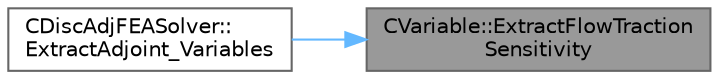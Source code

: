 digraph "CVariable::ExtractFlowTractionSensitivity"
{
 // LATEX_PDF_SIZE
  bgcolor="transparent";
  edge [fontname=Helvetica,fontsize=10,labelfontname=Helvetica,labelfontsize=10];
  node [fontname=Helvetica,fontsize=10,shape=box,height=0.2,width=0.4];
  rankdir="RL";
  Node1 [id="Node000001",label="CVariable::ExtractFlowTraction\lSensitivity",height=0.2,width=0.4,color="gray40", fillcolor="grey60", style="filled", fontcolor="black",tooltip="A virtual member."];
  Node1 -> Node2 [id="edge1_Node000001_Node000002",dir="back",color="steelblue1",style="solid",tooltip=" "];
  Node2 [id="Node000002",label="CDiscAdjFEASolver::\lExtractAdjoint_Variables",height=0.2,width=0.4,color="grey40", fillcolor="white", style="filled",URL="$classCDiscAdjFEASolver.html#ac0e775ba18eb267baf111eb28072e0b9",tooltip="A virtual member."];
}
